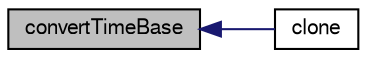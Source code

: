 digraph "convertTimeBase"
{
  bgcolor="transparent";
  edge [fontname="FreeSans",fontsize="10",labelfontname="FreeSans",labelfontsize="10"];
  node [fontname="FreeSans",fontsize="10",shape=record];
  rankdir="LR";
  Node687 [label="convertTimeBase",height=0.2,width=0.4,color="black", fillcolor="grey75", style="filled", fontcolor="black"];
  Node687 -> Node688 [dir="back",color="midnightblue",fontsize="10",style="solid",fontname="FreeSans"];
  Node688 [label="clone",height=0.2,width=0.4,color="black",URL="$a27666.html#a6967b51566623d78fcff96b39cfd27fd",tooltip="Construct and return a clone. "];
}
